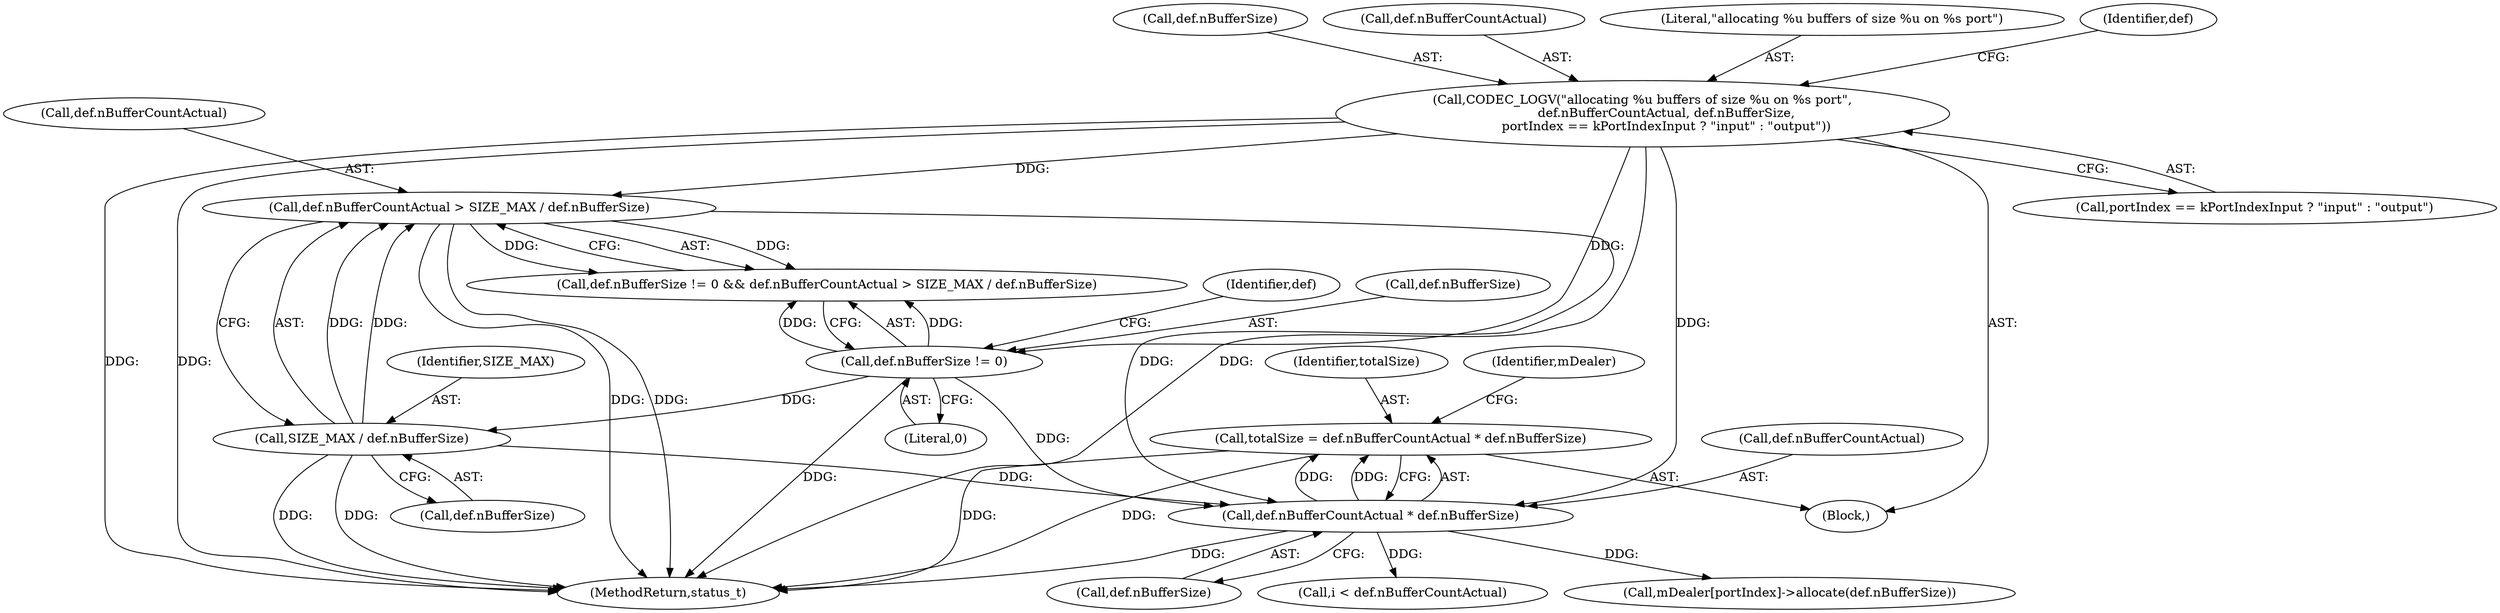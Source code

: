 digraph "0_Android_97837bb6cbac21ea679843a0037779d3834bed64@integer" {
"1000214" [label="(Call,totalSize = def.nBufferCountActual * def.nBufferSize)"];
"1000216" [label="(Call,def.nBufferCountActual * def.nBufferSize)"];
"1000180" [label="(Call,CODEC_LOGV(\"allocating %u buffers of size %u on %s port\",\n            def.nBufferCountActual, def.nBufferSize,\n            portIndex == kPortIndexInput ? \"input\" : \"output\"))"];
"1000201" [label="(Call,def.nBufferCountActual > SIZE_MAX / def.nBufferSize)"];
"1000205" [label="(Call,SIZE_MAX / def.nBufferSize)"];
"1000196" [label="(Call,def.nBufferSize != 0)"];
"1000205" [label="(Call,SIZE_MAX / def.nBufferSize)"];
"1000220" [label="(Call,def.nBufferSize)"];
"1000201" [label="(Call,def.nBufferCountActual > SIZE_MAX / def.nBufferSize)"];
"1000195" [label="(Call,def.nBufferSize != 0 && def.nBufferCountActual > SIZE_MAX / def.nBufferSize)"];
"1000217" [label="(Call,def.nBufferCountActual)"];
"1000234" [label="(Call,i < def.nBufferCountActual)"];
"1000245" [label="(Call,mDealer[portIndex]->allocate(def.nBufferSize))"];
"1000185" [label="(Call,def.nBufferSize)"];
"1000182" [label="(Call,def.nBufferCountActual)"];
"1000203" [label="(Identifier,def)"];
"1000196" [label="(Call,def.nBufferSize != 0)"];
"1000216" [label="(Call,def.nBufferCountActual * def.nBufferSize)"];
"1000206" [label="(Identifier,SIZE_MAX)"];
"1000225" [label="(Identifier,mDealer)"];
"1000202" [label="(Call,def.nBufferCountActual)"];
"1000200" [label="(Literal,0)"];
"1000180" [label="(Call,CODEC_LOGV(\"allocating %u buffers of size %u on %s port\",\n            def.nBufferCountActual, def.nBufferSize,\n            portIndex == kPortIndexInput ? \"input\" : \"output\"))"];
"1000181" [label="(Literal,\"allocating %u buffers of size %u on %s port\")"];
"1000207" [label="(Call,def.nBufferSize)"];
"1000215" [label="(Identifier,totalSize)"];
"1000198" [label="(Identifier,def)"];
"1000586" [label="(MethodReturn,status_t)"];
"1000214" [label="(Call,totalSize = def.nBufferCountActual * def.nBufferSize)"];
"1000102" [label="(Block,)"];
"1000188" [label="(Call,portIndex == kPortIndexInput ? \"input\" : \"output\")"];
"1000197" [label="(Call,def.nBufferSize)"];
"1000214" -> "1000102"  [label="AST: "];
"1000214" -> "1000216"  [label="CFG: "];
"1000215" -> "1000214"  [label="AST: "];
"1000216" -> "1000214"  [label="AST: "];
"1000225" -> "1000214"  [label="CFG: "];
"1000214" -> "1000586"  [label="DDG: "];
"1000214" -> "1000586"  [label="DDG: "];
"1000216" -> "1000214"  [label="DDG: "];
"1000216" -> "1000214"  [label="DDG: "];
"1000216" -> "1000220"  [label="CFG: "];
"1000217" -> "1000216"  [label="AST: "];
"1000220" -> "1000216"  [label="AST: "];
"1000216" -> "1000586"  [label="DDG: "];
"1000180" -> "1000216"  [label="DDG: "];
"1000201" -> "1000216"  [label="DDG: "];
"1000205" -> "1000216"  [label="DDG: "];
"1000196" -> "1000216"  [label="DDG: "];
"1000216" -> "1000234"  [label="DDG: "];
"1000216" -> "1000245"  [label="DDG: "];
"1000180" -> "1000102"  [label="AST: "];
"1000180" -> "1000188"  [label="CFG: "];
"1000181" -> "1000180"  [label="AST: "];
"1000182" -> "1000180"  [label="AST: "];
"1000185" -> "1000180"  [label="AST: "];
"1000188" -> "1000180"  [label="AST: "];
"1000198" -> "1000180"  [label="CFG: "];
"1000180" -> "1000586"  [label="DDG: "];
"1000180" -> "1000586"  [label="DDG: "];
"1000180" -> "1000586"  [label="DDG: "];
"1000180" -> "1000196"  [label="DDG: "];
"1000180" -> "1000201"  [label="DDG: "];
"1000201" -> "1000195"  [label="AST: "];
"1000201" -> "1000205"  [label="CFG: "];
"1000202" -> "1000201"  [label="AST: "];
"1000205" -> "1000201"  [label="AST: "];
"1000195" -> "1000201"  [label="CFG: "];
"1000201" -> "1000586"  [label="DDG: "];
"1000201" -> "1000586"  [label="DDG: "];
"1000201" -> "1000195"  [label="DDG: "];
"1000201" -> "1000195"  [label="DDG: "];
"1000205" -> "1000201"  [label="DDG: "];
"1000205" -> "1000201"  [label="DDG: "];
"1000205" -> "1000207"  [label="CFG: "];
"1000206" -> "1000205"  [label="AST: "];
"1000207" -> "1000205"  [label="AST: "];
"1000205" -> "1000586"  [label="DDG: "];
"1000205" -> "1000586"  [label="DDG: "];
"1000196" -> "1000205"  [label="DDG: "];
"1000196" -> "1000195"  [label="AST: "];
"1000196" -> "1000200"  [label="CFG: "];
"1000197" -> "1000196"  [label="AST: "];
"1000200" -> "1000196"  [label="AST: "];
"1000203" -> "1000196"  [label="CFG: "];
"1000195" -> "1000196"  [label="CFG: "];
"1000196" -> "1000586"  [label="DDG: "];
"1000196" -> "1000195"  [label="DDG: "];
"1000196" -> "1000195"  [label="DDG: "];
}
